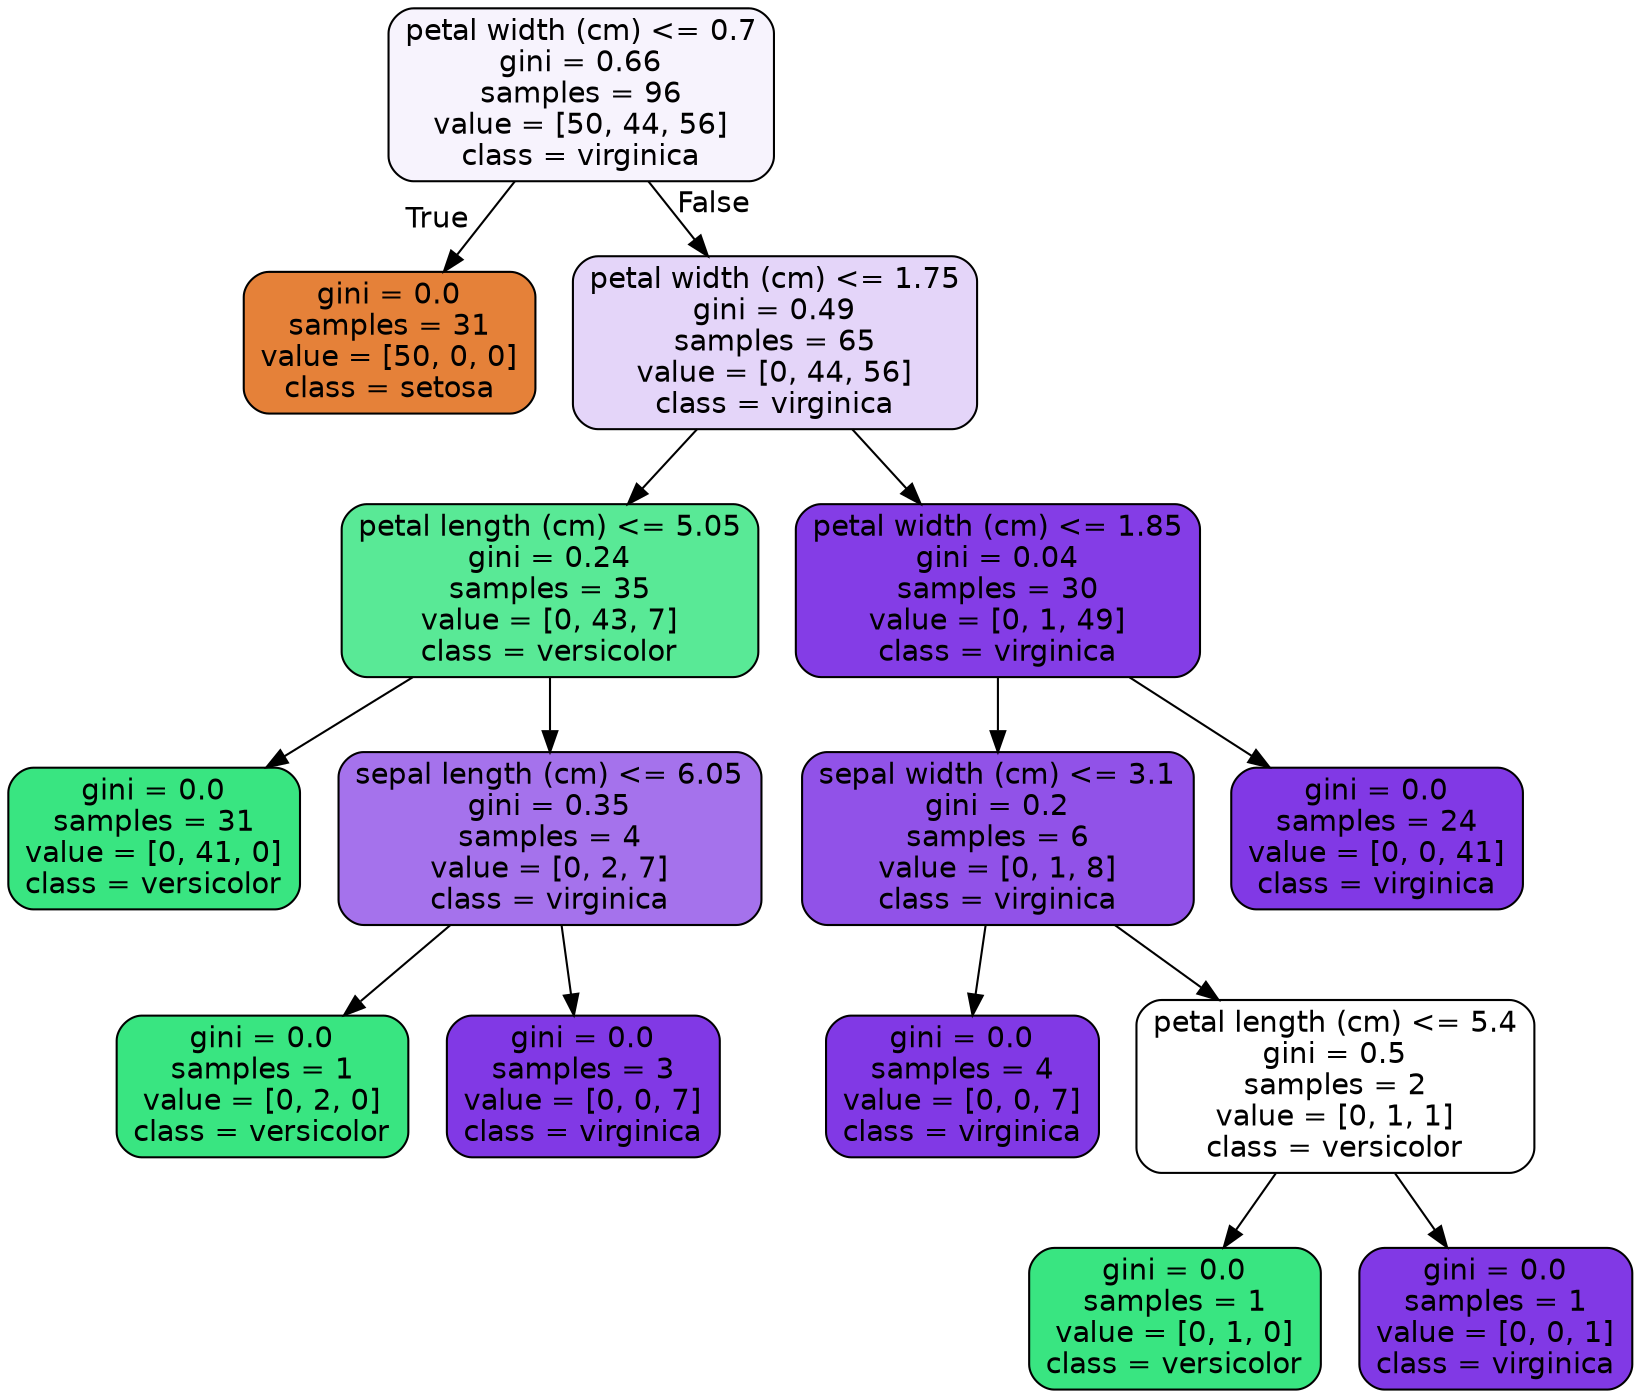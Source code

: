 digraph Tree {
node [shape=box, style="filled, rounded", color="black", fontname="helvetica"] ;
edge [fontname="helvetica"] ;
0 [label="petal width (cm) <= 0.7\ngini = 0.66\nsamples = 96\nvalue = [50, 44, 56]\nclass = virginica", fillcolor="#f7f3fd"] ;
1 [label="gini = 0.0\nsamples = 31\nvalue = [50, 0, 0]\nclass = setosa", fillcolor="#e58139"] ;
0 -> 1 [labeldistance=2.5, labelangle=45, headlabel="True"] ;
2 [label="petal width (cm) <= 1.75\ngini = 0.49\nsamples = 65\nvalue = [0, 44, 56]\nclass = virginica", fillcolor="#e4d5f9"] ;
0 -> 2 [labeldistance=2.5, labelangle=-45, headlabel="False"] ;
3 [label="petal length (cm) <= 5.05\ngini = 0.24\nsamples = 35\nvalue = [0, 43, 7]\nclass = versicolor", fillcolor="#59e996"] ;
2 -> 3 ;
4 [label="gini = 0.0\nsamples = 31\nvalue = [0, 41, 0]\nclass = versicolor", fillcolor="#39e581"] ;
3 -> 4 ;
5 [label="sepal length (cm) <= 6.05\ngini = 0.35\nsamples = 4\nvalue = [0, 2, 7]\nclass = virginica", fillcolor="#a572ec"] ;
3 -> 5 ;
6 [label="gini = 0.0\nsamples = 1\nvalue = [0, 2, 0]\nclass = versicolor", fillcolor="#39e581"] ;
5 -> 6 ;
7 [label="gini = 0.0\nsamples = 3\nvalue = [0, 0, 7]\nclass = virginica", fillcolor="#8139e5"] ;
5 -> 7 ;
8 [label="petal width (cm) <= 1.85\ngini = 0.04\nsamples = 30\nvalue = [0, 1, 49]\nclass = virginica", fillcolor="#843de6"] ;
2 -> 8 ;
9 [label="sepal width (cm) <= 3.1\ngini = 0.2\nsamples = 6\nvalue = [0, 1, 8]\nclass = virginica", fillcolor="#9152e8"] ;
8 -> 9 ;
10 [label="gini = 0.0\nsamples = 4\nvalue = [0, 0, 7]\nclass = virginica", fillcolor="#8139e5"] ;
9 -> 10 ;
11 [label="petal length (cm) <= 5.4\ngini = 0.5\nsamples = 2\nvalue = [0, 1, 1]\nclass = versicolor", fillcolor="#ffffff"] ;
9 -> 11 ;
12 [label="gini = 0.0\nsamples = 1\nvalue = [0, 1, 0]\nclass = versicolor", fillcolor="#39e581"] ;
11 -> 12 ;
13 [label="gini = 0.0\nsamples = 1\nvalue = [0, 0, 1]\nclass = virginica", fillcolor="#8139e5"] ;
11 -> 13 ;
14 [label="gini = 0.0\nsamples = 24\nvalue = [0, 0, 41]\nclass = virginica", fillcolor="#8139e5"] ;
8 -> 14 ;
}
